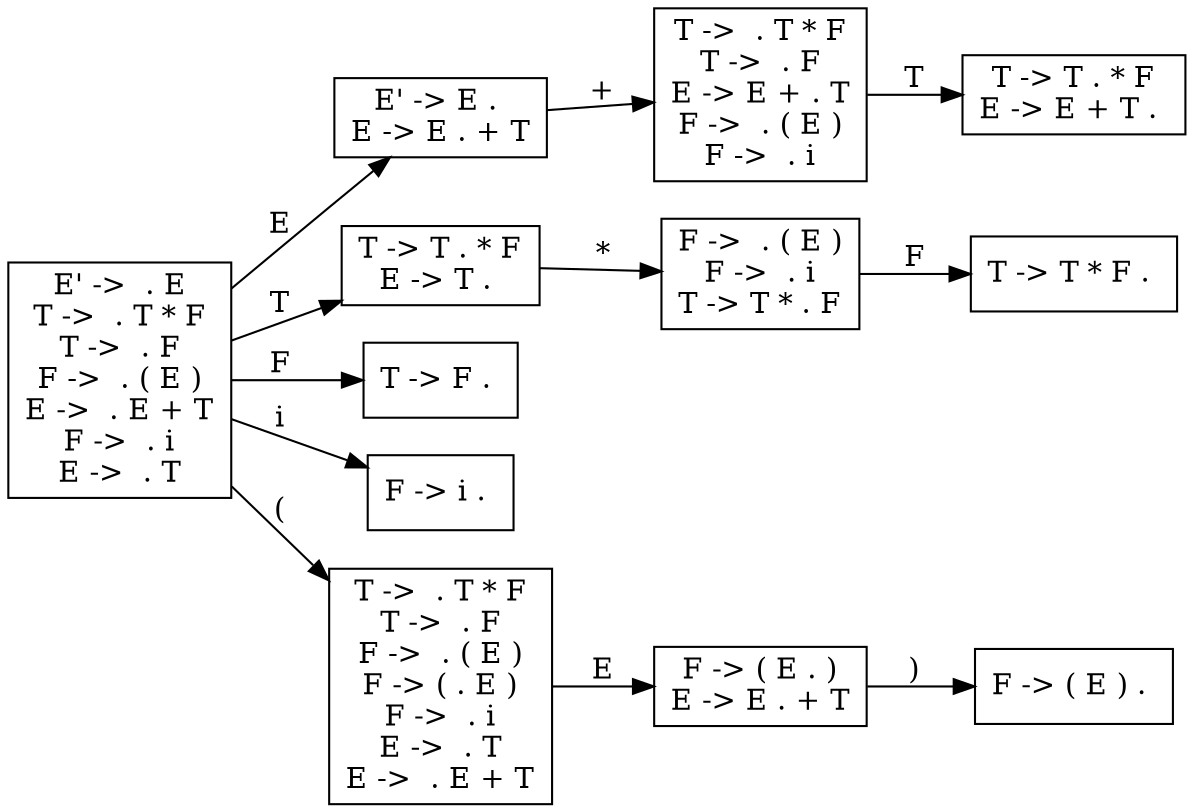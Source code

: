 digraph {
	graph [rankdir=LR]
	0 [label="E' ->  . E
T ->  . T * F
T ->  . F
F ->  . ( E )
E ->  . E + T
F ->  . i
E ->  . T
" shape=box]
	1 [label="E' -> E . 
E -> E . + T
" shape=box]
	2 [label="T -> T . * F
E -> T . 
" shape=box]
	3 [label="T -> F . 
" shape=box]
	4 [label="F -> i . 
" shape=box]
	5 [label="T ->  . T * F
T ->  . F
F ->  . ( E )
F -> ( . E )
F ->  . i
E ->  . T
E ->  . E + T
" shape=box]
	6 [label="T ->  . T * F
T ->  . F
E -> E + . T
F ->  . ( E )
F ->  . i
" shape=box]
	7 [label="F ->  . ( E )
F ->  . i
T -> T * . F
" shape=box]
	8 [label="F -> ( E . )
E -> E . + T
" shape=box]
	9 [label="T -> T . * F
E -> E + T . 
" shape=box]
	10 [label="T -> T * F . 
" shape=box]
	11 [label="F -> ( E ) . 
" shape=box]
	0 -> 1 [label=E]
	0 -> 2 [label=T]
	0 -> 3 [label=F]
	0 -> 4 [label=i]
	0 -> 5 [label="("]
	1 -> 6 [label="+"]
	2 -> 7 [label="*"]
	5 -> 8 [label=E]
	6 -> 9 [label=T]
	7 -> 10 [label=F]
	8 -> 11 [label=")"]
}
